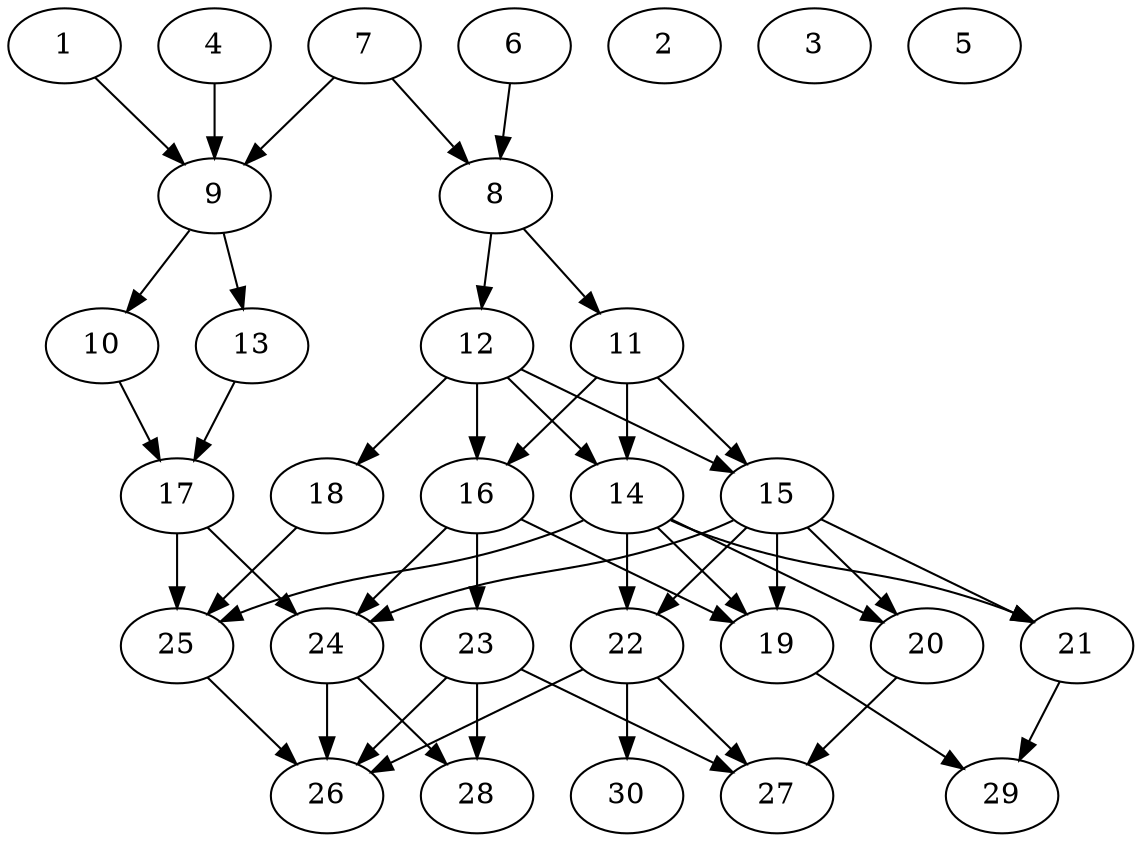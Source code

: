 // DAG automatically generated by daggen at Fri Jul 29 10:40:30 2022
// daggen.exe --dot -n 30 --ccr 0.5 --fat 0.5 --regular 0.5 --density 0.5 -o data\30/random_30_14.gv 
digraph G {
  1 [compute_size="68719476736", trans_size="358275", result_size="74752", ram="32232800",alpha="0.18"]
  1 -> 9 [size ="74752"]
  2 [compute_size="23473553408", trans_size="512940", result_size="0", ram="10850384",alpha="0.12"]
  3 [compute_size="68719476736", trans_size="336344", result_size="0", ram="44787584",alpha="0.02"]
  4 [compute_size="28991029248", trans_size="116879", result_size="29696", ram="33541184",alpha="0.10"]
  4 -> 9 [size ="29696"]
  5 [compute_size="782757789696", trans_size="66720", result_size="0", ram="30305072",alpha="0.06"]
  6 [compute_size="13687611392", trans_size="804654", result_size="9216", ram="11428544",alpha="0.05"]
  6 -> 8 [size ="9216"]
  7 [compute_size="5000806400", trans_size="738447", result_size="1024", ram="30533168",alpha="0.19"]
  7 -> 8 [size ="1024"]
  7 -> 9 [size ="1024"]
  8 [compute_size="28639611012", trans_size="961365", result_size="29696", ram="22893536",alpha="0.01"]
  8 -> 11 [size ="29696"]
  8 -> 12 [size ="29696"]
  9 [compute_size="8589934592", trans_size="585221", result_size="70656", ram="46808768",alpha="0.05"]
  9 -> 10 [size ="70656"]
  9 -> 13 [size ="70656"]
  10 [compute_size="8589934592", trans_size="85294", result_size="70656", ram="23421008",alpha="0.18"]
  10 -> 17 [size ="70656"]
  11 [compute_size="28991029248", trans_size="608654", result_size="29696", ram="52218128",alpha="0.06"]
  11 -> 14 [size ="29696"]
  11 -> 15 [size ="29696"]
  11 -> 16 [size ="29696"]
  12 [compute_size="31338790912", trans_size="277042", result_size="70656", ram="20023328",alpha="0.01"]
  12 -> 14 [size ="70656"]
  12 -> 15 [size ="70656"]
  12 -> 16 [size ="70656"]
  12 -> 18 [size ="70656"]
  13 [compute_size="356456588276", trans_size="433913", result_size="54272", ram="17252912",alpha="0.02"]
  13 -> 17 [size ="54272"]
  14 [compute_size="28991029248", trans_size="627036", result_size="29696", ram="3676448",alpha="0.08"]
  14 -> 19 [size ="29696"]
  14 -> 20 [size ="29696"]
  14 -> 21 [size ="29696"]
  14 -> 22 [size ="29696"]
  14 -> 25 [size ="29696"]
  15 [compute_size="6146252800", trans_size="435959", result_size="1024", ram="41408912",alpha="0.18"]
  15 -> 19 [size ="1024"]
  15 -> 20 [size ="1024"]
  15 -> 21 [size ="1024"]
  15 -> 22 [size ="1024"]
  15 -> 24 [size ="1024"]
  16 [compute_size="462363033600", trans_size="901903", result_size="91136", ram="4731392",alpha="0.02"]
  16 -> 19 [size ="91136"]
  16 -> 23 [size ="91136"]
  16 -> 24 [size ="91136"]
  17 [compute_size="4826562560", trans_size="610860", result_size="74752", ram="34358528",alpha="0.15"]
  17 -> 24 [size ="74752"]
  17 -> 25 [size ="74752"]
  18 [compute_size="3582111744", trans_size="28134", result_size="29696", ram="39340208",alpha="0.06"]
  18 -> 25 [size ="29696"]
  19 [compute_size="108461620459", trans_size="807692", result_size="29696", ram="25356656",alpha="0.14"]
  19 -> 29 [size ="29696"]
  20 [compute_size="368293445632", trans_size="535510", result_size="9216", ram="52343264",alpha="0.19"]
  20 -> 27 [size ="9216"]
  21 [compute_size="368293445632", trans_size="127556", result_size="9216", ram="25481792",alpha="0.17"]
  21 -> 29 [size ="9216"]
  22 [compute_size="5753929728", trans_size="268443", result_size="74752", ram="39880352",alpha="0.15"]
  22 -> 26 [size ="74752"]
  22 -> 27 [size ="74752"]
  22 -> 30 [size ="74752"]
  23 [compute_size="133202053644", trans_size="105754", result_size="1024", ram="2293616",alpha="0.16"]
  23 -> 26 [size ="1024"]
  23 -> 27 [size ="1024"]
  23 -> 28 [size ="1024"]
  24 [compute_size="2134122496", trans_size="336312", result_size="70656", ram="41955392",alpha="0.11"]
  24 -> 26 [size ="70656"]
  24 -> 28 [size ="70656"]
  25 [compute_size="105702333739", trans_size="55882", result_size="29696", ram="33428720",alpha="0.17"]
  25 -> 26 [size ="29696"]
  26 [compute_size="40729903104", trans_size="135197", result_size="0", ram="32492576",alpha="0.20"]
  27 [compute_size="38050482730", trans_size="714151", result_size="0", ram="4907216",alpha="0.16"]
  28 [compute_size="622142767754", trans_size="31778", result_size="0", ram="19964720",alpha="0.09"]
  29 [compute_size="67200614400", trans_size="373300", result_size="0", ram="10663472",alpha="0.05"]
  30 [compute_size="1103818752", trans_size="350251", result_size="0", ram="22811168",alpha="0.01"]
}
